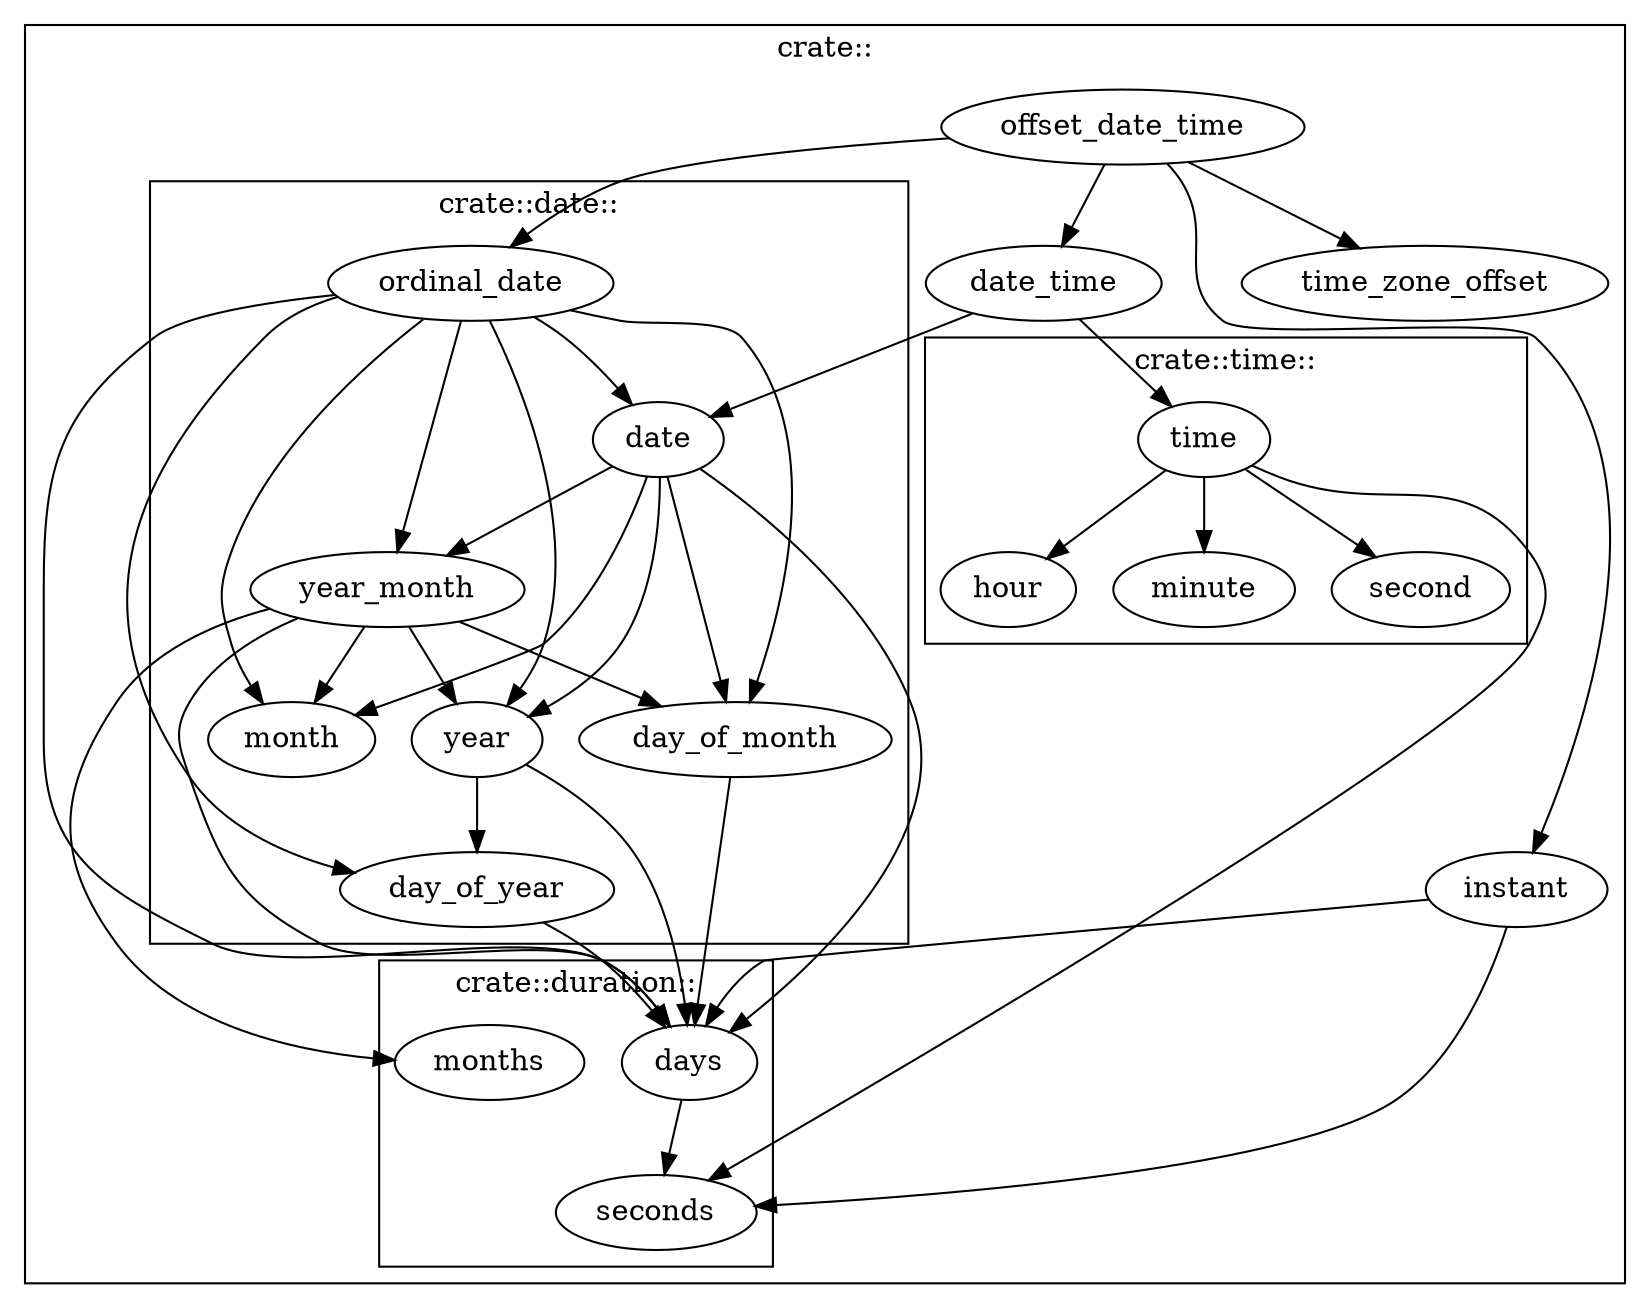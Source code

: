 digraph {
  // Vertex

  subgraph cluster3 {
    label = "crate::"

    subgraph cluster0 {
      label = "crate::date::"
      date
      day_of_month
      day_of_year
      month
      ordinal_date
      year
      year_month
    }

    subgraph cluster1 {
      label = "crate::duration::"
      days
      months
      seconds
    }

    subgraph cluster2 {
      label = "crate::time::"
      hour
      minute
      second
      time
    }

    date_time
    // date
    // duration
    instant
    offset_date_time
    time_zone_offset
    // time
  }

  // Edge

  // date::*
  day_of_month -> days
  day_of_year -> days
  year_month -> days
  year_month -> months
  year_month -> day_of_month
  year_month -> month
  year_month -> year
  year -> day_of_year
  year -> days

  // duration::*
  days -> seconds

  // crate::*
  date_time -> date
  date_time -> time
  date -> year
  date -> month
  date -> day_of_month
  date -> year_month
  date -> days
  instant -> days
  instant -> seconds
  offset_date_time -> date_time
  offset_date_time -> instant
  offset_date_time -> ordinal_date
  offset_date_time -> time_zone_offset
  ordinal_date -> year
  ordinal_date -> date
  ordinal_date -> day_of_month
  ordinal_date -> days
  ordinal_date -> month
  ordinal_date -> year_month
  ordinal_date -> day_of_year
  time -> hour
  time -> minute
  time -> second
  time -> seconds
}
